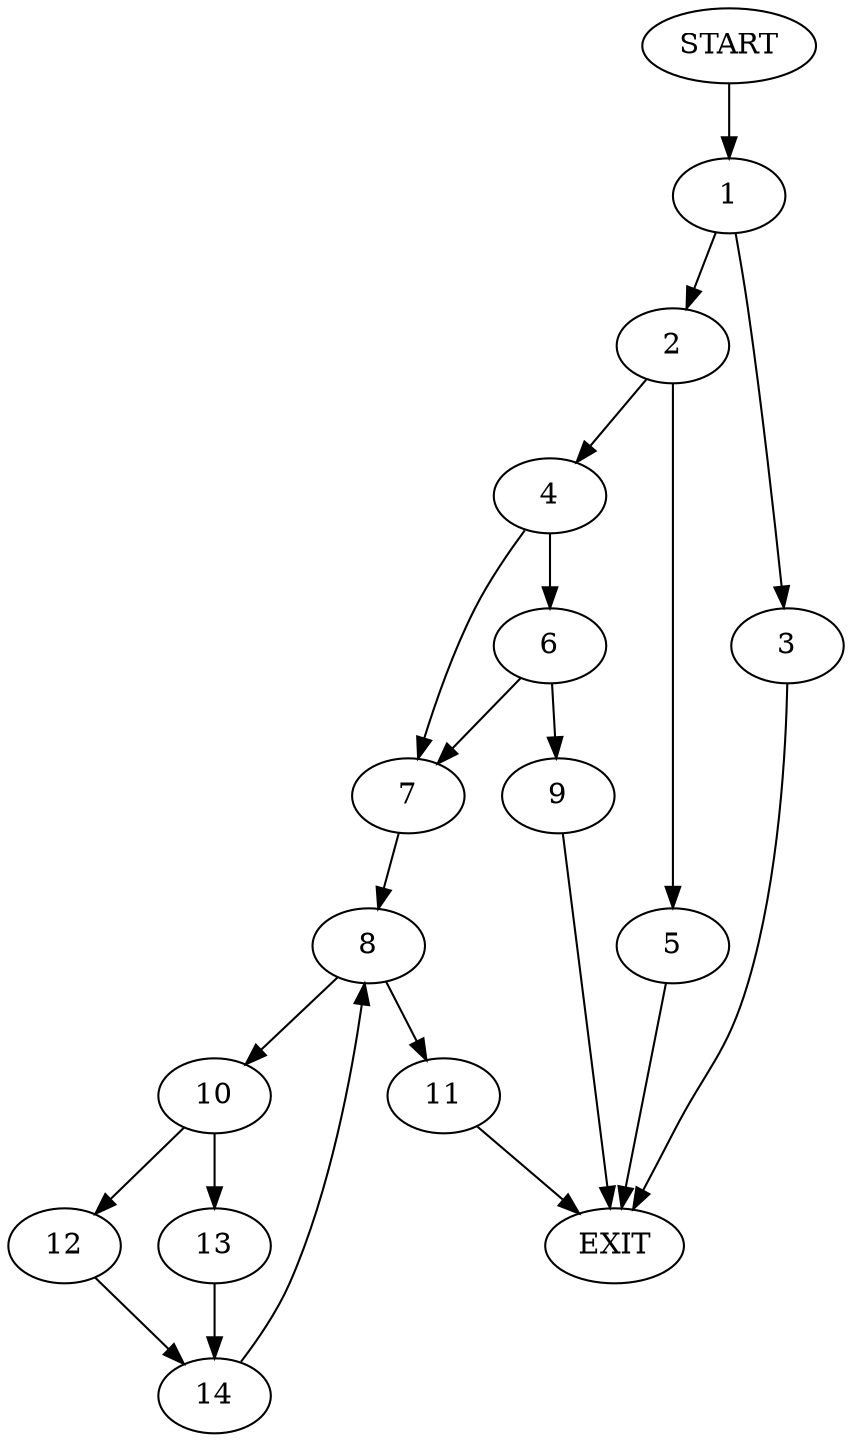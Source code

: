 digraph {
0 [label="START"]
15 [label="EXIT"]
0 -> 1
1 -> 2
1 -> 3
2 -> 4
2 -> 5
3 -> 15
5 -> 15
4 -> 6
4 -> 7
7 -> 8
6 -> 9
6 -> 7
9 -> 15
8 -> 10
8 -> 11
10 -> 12
10 -> 13
11 -> 15
12 -> 14
13 -> 14
14 -> 8
}
